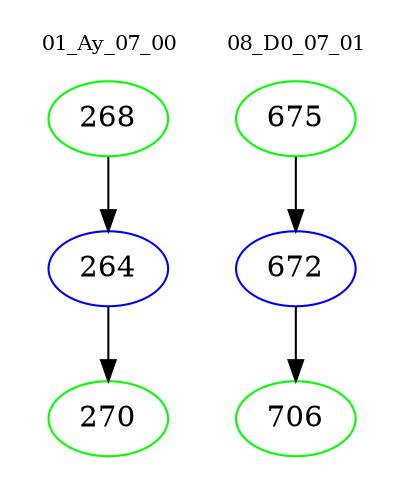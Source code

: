 digraph{
subgraph cluster_0 {
color = white
label = "01_Ay_07_00";
fontsize=10;
T0_268 [label="268", color="green"]
T0_268 -> T0_264 [color="black"]
T0_264 [label="264", color="blue"]
T0_264 -> T0_270 [color="black"]
T0_270 [label="270", color="green"]
}
subgraph cluster_1 {
color = white
label = "08_D0_07_01";
fontsize=10;
T1_675 [label="675", color="green"]
T1_675 -> T1_672 [color="black"]
T1_672 [label="672", color="blue"]
T1_672 -> T1_706 [color="black"]
T1_706 [label="706", color="green"]
}
}

